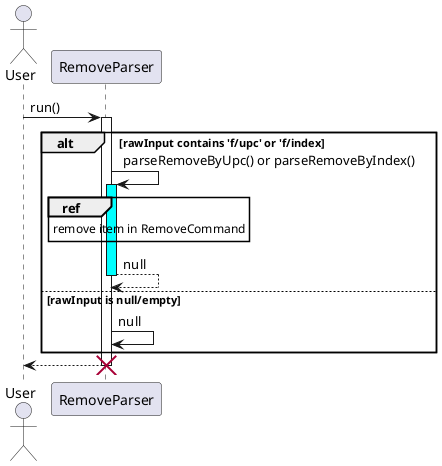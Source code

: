 @startuml
'https://plantuml.com/sequence-diagram

actor User
User -> RemoveParser: run()
activate RemoveParser
alt rawInput contains 'f/upc' or 'f/index

    RemoveParser -> RemoveParser: parseRemoveByUpc() or parseRemoveByIndex()
    activate RemoveParser #cyan
    ref over RemoveParser
    remove item in RemoveCommand
    end ref
    return null
else rawInput is null/empty
    RemoveParser -> RemoveParser: null
end

return
destroy RemoveParser
@enduml